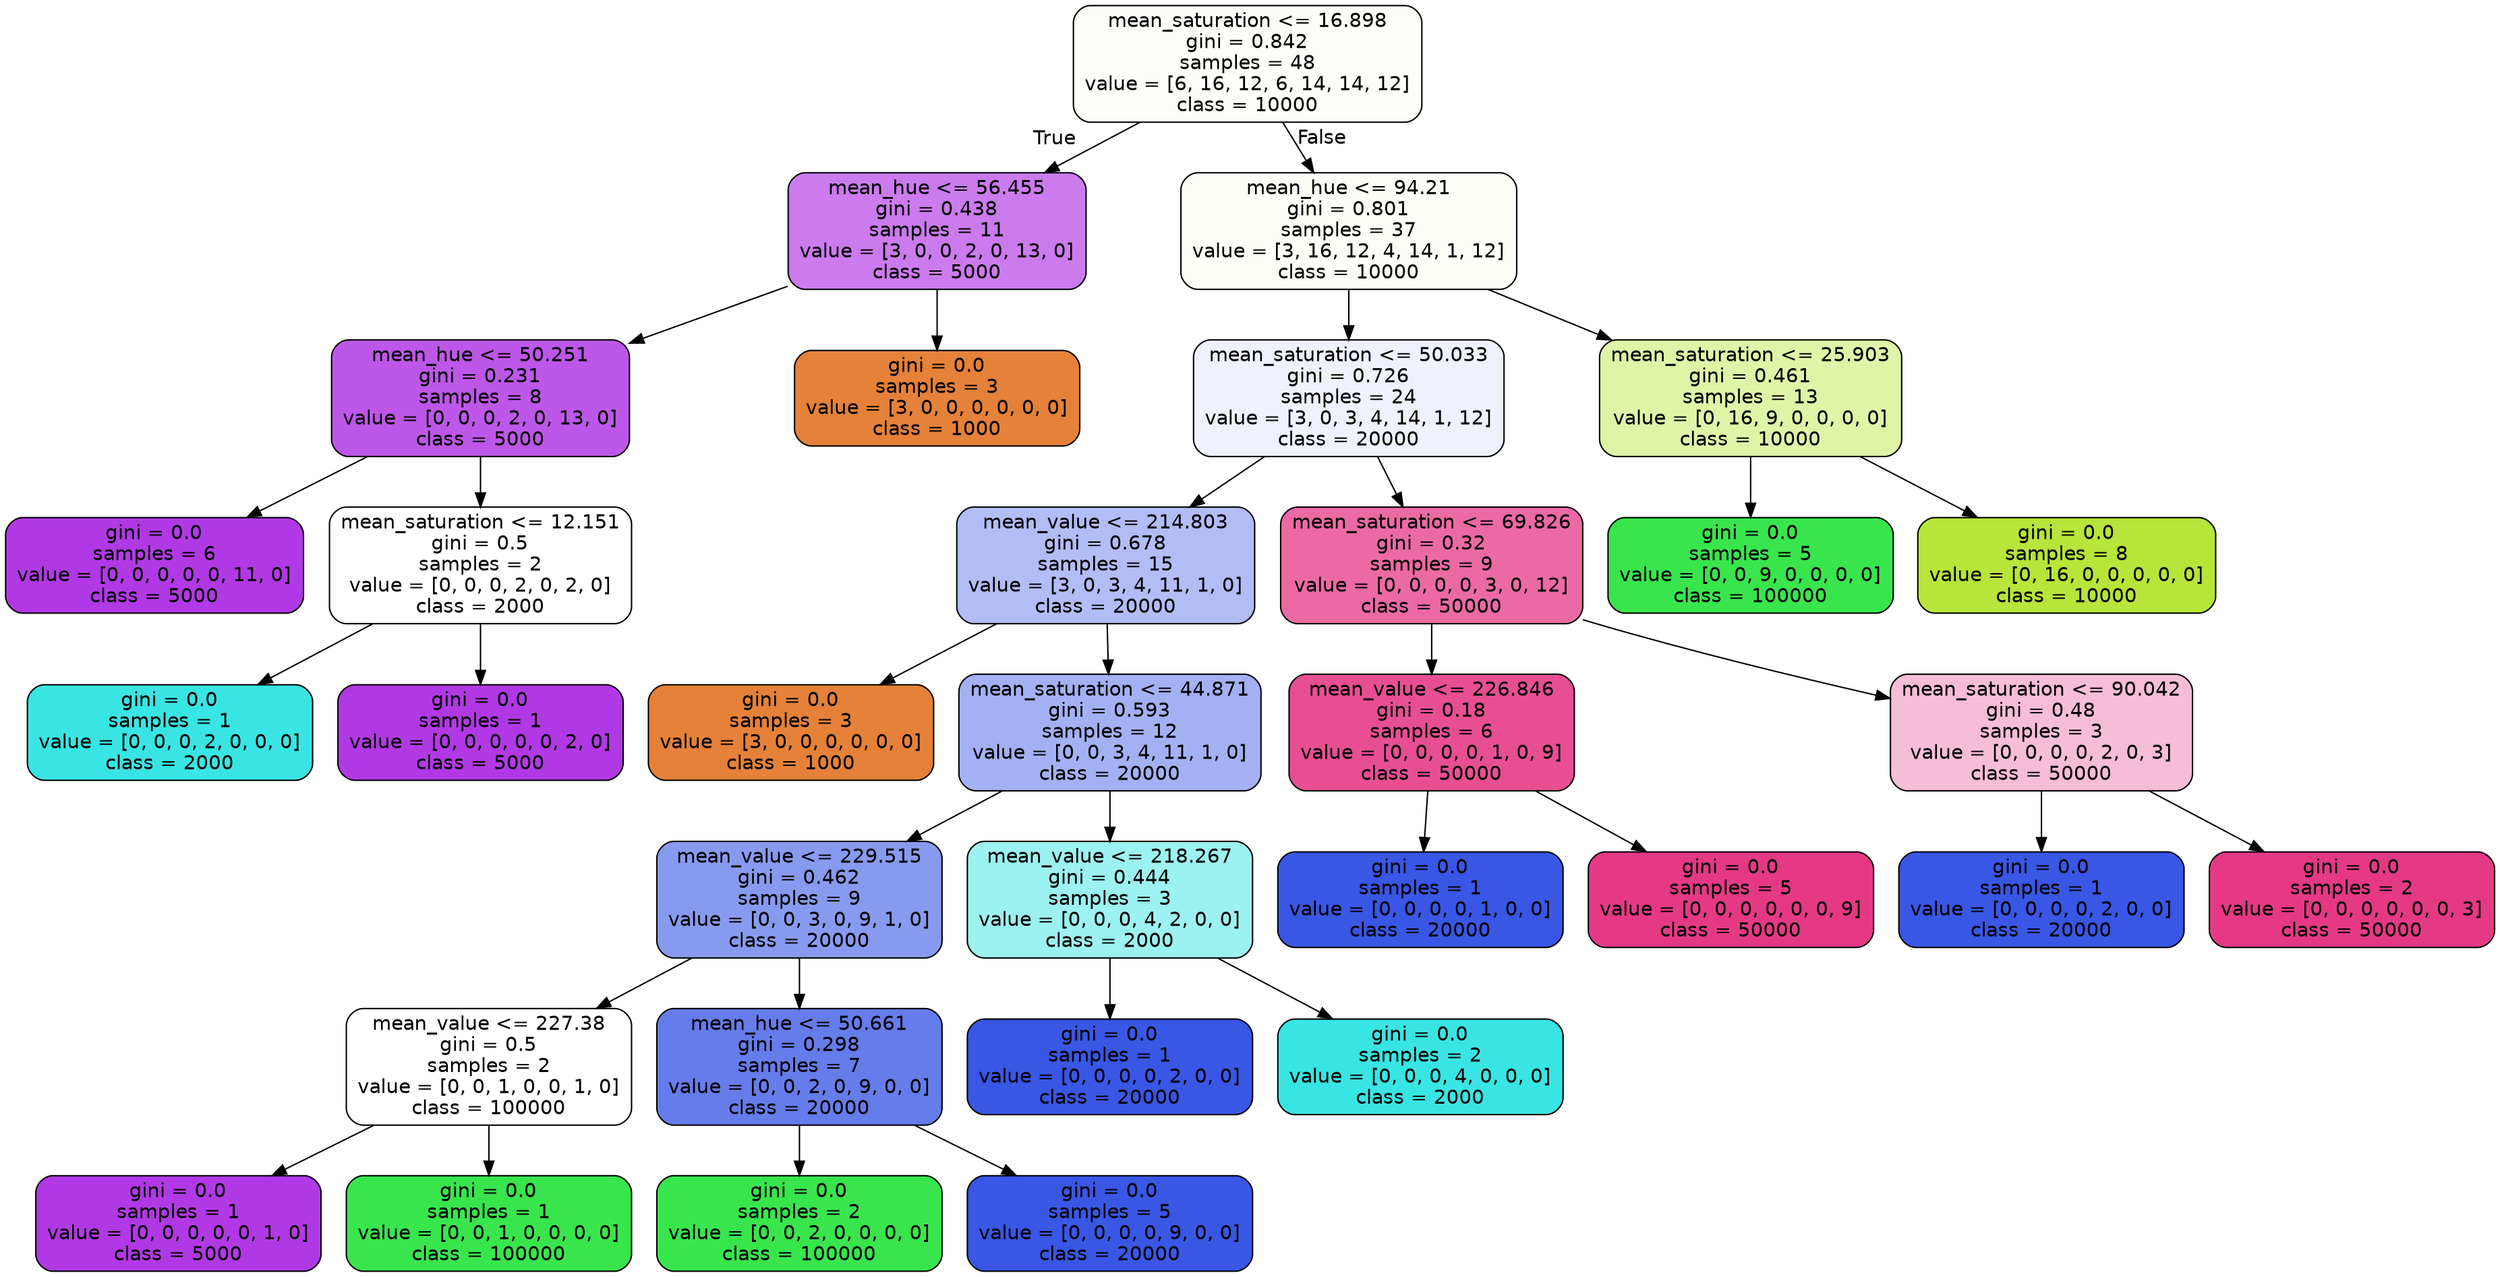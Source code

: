 digraph Tree {
node [shape=box, style="filled, rounded", color="black", fontname="helvetica"] ;
edge [fontname="helvetica"] ;
0 [label="mean_saturation <= 16.898\ngini = 0.842\nsamples = 48\nvalue = [6, 16, 12, 6, 14, 14, 12]\nclass = 10000", fillcolor="#fdfef9"] ;
1 [label="mean_hue <= 56.455\ngini = 0.438\nsamples = 11\nvalue = [3, 0, 0, 2, 0, 13, 0]\nclass = 5000", fillcolor="#cb7bee"] ;
0 -> 1 [labeldistance=2.5, labelangle=45, headlabel="True"] ;
2 [label="mean_hue <= 50.251\ngini = 0.231\nsamples = 8\nvalue = [0, 0, 0, 2, 0, 13, 0]\nclass = 5000", fillcolor="#bd57e9"] ;
1 -> 2 ;
3 [label="gini = 0.0\nsamples = 6\nvalue = [0, 0, 0, 0, 0, 11, 0]\nclass = 5000", fillcolor="#b139e5"] ;
2 -> 3 ;
4 [label="mean_saturation <= 12.151\ngini = 0.5\nsamples = 2\nvalue = [0, 0, 0, 2, 0, 2, 0]\nclass = 2000", fillcolor="#ffffff"] ;
2 -> 4 ;
5 [label="gini = 0.0\nsamples = 1\nvalue = [0, 0, 0, 2, 0, 0, 0]\nclass = 2000", fillcolor="#39e5e2"] ;
4 -> 5 ;
6 [label="gini = 0.0\nsamples = 1\nvalue = [0, 0, 0, 0, 0, 2, 0]\nclass = 5000", fillcolor="#b139e5"] ;
4 -> 6 ;
7 [label="gini = 0.0\nsamples = 3\nvalue = [3, 0, 0, 0, 0, 0, 0]\nclass = 1000", fillcolor="#e58139"] ;
1 -> 7 ;
8 [label="mean_hue <= 94.21\ngini = 0.801\nsamples = 37\nvalue = [3, 16, 12, 4, 14, 1, 12]\nclass = 10000", fillcolor="#fcfef7"] ;
0 -> 8 [labeldistance=2.5, labelangle=-45, headlabel="False"] ;
9 [label="mean_saturation <= 50.033\ngini = 0.726\nsamples = 24\nvalue = [3, 0, 3, 4, 14, 1, 12]\nclass = 20000", fillcolor="#eff1fd"] ;
8 -> 9 ;
10 [label="mean_value <= 214.803\ngini = 0.678\nsamples = 15\nvalue = [3, 0, 3, 4, 11, 1, 0]\nclass = 20000", fillcolor="#b2bdf5"] ;
9 -> 10 ;
11 [label="gini = 0.0\nsamples = 3\nvalue = [3, 0, 0, 0, 0, 0, 0]\nclass = 1000", fillcolor="#e58139"] ;
10 -> 11 ;
12 [label="mean_saturation <= 44.871\ngini = 0.593\nsamples = 12\nvalue = [0, 0, 3, 4, 11, 1, 0]\nclass = 20000", fillcolor="#a3b0f3"] ;
10 -> 12 ;
13 [label="mean_value <= 229.515\ngini = 0.462\nsamples = 9\nvalue = [0, 0, 3, 0, 9, 1, 0]\nclass = 20000", fillcolor="#889aef"] ;
12 -> 13 ;
14 [label="mean_value <= 227.38\ngini = 0.5\nsamples = 2\nvalue = [0, 0, 1, 0, 0, 1, 0]\nclass = 100000", fillcolor="#ffffff"] ;
13 -> 14 ;
15 [label="gini = 0.0\nsamples = 1\nvalue = [0, 0, 0, 0, 0, 1, 0]\nclass = 5000", fillcolor="#b139e5"] ;
14 -> 15 ;
16 [label="gini = 0.0\nsamples = 1\nvalue = [0, 0, 1, 0, 0, 0, 0]\nclass = 100000", fillcolor="#39e54d"] ;
14 -> 16 ;
17 [label="mean_hue <= 50.661\ngini = 0.298\nsamples = 7\nvalue = [0, 0, 2, 0, 9, 0, 0]\nclass = 20000", fillcolor="#657ceb"] ;
13 -> 17 ;
18 [label="gini = 0.0\nsamples = 2\nvalue = [0, 0, 2, 0, 0, 0, 0]\nclass = 100000", fillcolor="#39e54d"] ;
17 -> 18 ;
19 [label="gini = 0.0\nsamples = 5\nvalue = [0, 0, 0, 0, 9, 0, 0]\nclass = 20000", fillcolor="#3956e5"] ;
17 -> 19 ;
20 [label="mean_value <= 218.267\ngini = 0.444\nsamples = 3\nvalue = [0, 0, 0, 4, 2, 0, 0]\nclass = 2000", fillcolor="#9cf2f0"] ;
12 -> 20 ;
21 [label="gini = 0.0\nsamples = 1\nvalue = [0, 0, 0, 0, 2, 0, 0]\nclass = 20000", fillcolor="#3956e5"] ;
20 -> 21 ;
22 [label="gini = 0.0\nsamples = 2\nvalue = [0, 0, 0, 4, 0, 0, 0]\nclass = 2000", fillcolor="#39e5e2"] ;
20 -> 22 ;
23 [label="mean_saturation <= 69.826\ngini = 0.32\nsamples = 9\nvalue = [0, 0, 0, 0, 3, 0, 12]\nclass = 50000", fillcolor="#ec6aa4"] ;
9 -> 23 ;
24 [label="mean_value <= 226.846\ngini = 0.18\nsamples = 6\nvalue = [0, 0, 0, 0, 1, 0, 9]\nclass = 50000", fillcolor="#e84f93"] ;
23 -> 24 ;
25 [label="gini = 0.0\nsamples = 1\nvalue = [0, 0, 0, 0, 1, 0, 0]\nclass = 20000", fillcolor="#3956e5"] ;
24 -> 25 ;
26 [label="gini = 0.0\nsamples = 5\nvalue = [0, 0, 0, 0, 0, 0, 9]\nclass = 50000", fillcolor="#e53986"] ;
24 -> 26 ;
27 [label="mean_saturation <= 90.042\ngini = 0.48\nsamples = 3\nvalue = [0, 0, 0, 0, 2, 0, 3]\nclass = 50000", fillcolor="#f6bdd7"] ;
23 -> 27 ;
28 [label="gini = 0.0\nsamples = 1\nvalue = [0, 0, 0, 0, 2, 0, 0]\nclass = 20000", fillcolor="#3956e5"] ;
27 -> 28 ;
29 [label="gini = 0.0\nsamples = 2\nvalue = [0, 0, 0, 0, 0, 0, 3]\nclass = 50000", fillcolor="#e53986"] ;
27 -> 29 ;
30 [label="mean_saturation <= 25.903\ngini = 0.461\nsamples = 13\nvalue = [0, 16, 9, 0, 0, 0, 0]\nclass = 10000", fillcolor="#e0f4a8"] ;
8 -> 30 ;
31 [label="gini = 0.0\nsamples = 5\nvalue = [0, 0, 9, 0, 0, 0, 0]\nclass = 100000", fillcolor="#39e54d"] ;
30 -> 31 ;
32 [label="gini = 0.0\nsamples = 8\nvalue = [0, 16, 0, 0, 0, 0, 0]\nclass = 10000", fillcolor="#b7e539"] ;
30 -> 32 ;
}